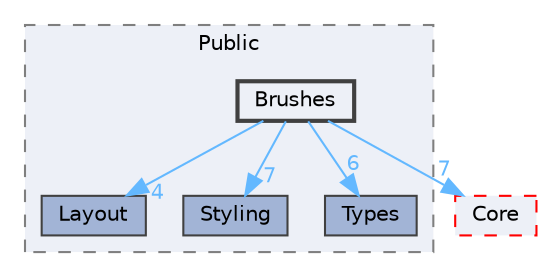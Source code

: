 digraph "Brushes"
{
 // INTERACTIVE_SVG=YES
 // LATEX_PDF_SIZE
  bgcolor="transparent";
  edge [fontname=Helvetica,fontsize=10,labelfontname=Helvetica,labelfontsize=10];
  node [fontname=Helvetica,fontsize=10,shape=box,height=0.2,width=0.4];
  compound=true
  subgraph clusterdir_14e7ebd69e9a4010803c73febb04adda {
    graph [ bgcolor="#edf0f7", pencolor="grey50", label="Public", fontname=Helvetica,fontsize=10 style="filled,dashed", URL="dir_14e7ebd69e9a4010803c73febb04adda.html",tooltip=""]
  dir_59de1ec1d766f3d531682fe99e593e3d [label="Layout", fillcolor="#a2b4d6", color="grey25", style="filled", URL="dir_59de1ec1d766f3d531682fe99e593e3d.html",tooltip=""];
  dir_6331a9421f1e8db8392ab349be8aa572 [label="Styling", fillcolor="#a2b4d6", color="grey25", style="filled", URL="dir_6331a9421f1e8db8392ab349be8aa572.html",tooltip=""];
  dir_794fc8708937e2950f05748bfb481b64 [label="Types", fillcolor="#a2b4d6", color="grey25", style="filled", URL="dir_794fc8708937e2950f05748bfb481b64.html",tooltip=""];
  dir_f80fc63d7891248ae199e08890204263 [label="Brushes", fillcolor="#edf0f7", color="grey25", style="filled,bold", URL="dir_f80fc63d7891248ae199e08890204263.html",tooltip=""];
  }
  dir_0e6cddcc9caa1238c7f3774224afaa45 [label="Core", fillcolor="#edf0f7", color="red", style="filled,dashed", URL="dir_0e6cddcc9caa1238c7f3774224afaa45.html",tooltip=""];
  dir_f80fc63d7891248ae199e08890204263->dir_0e6cddcc9caa1238c7f3774224afaa45 [headlabel="7", labeldistance=1.5 headhref="dir_000113_000266.html" href="dir_000113_000266.html" color="steelblue1" fontcolor="steelblue1"];
  dir_f80fc63d7891248ae199e08890204263->dir_59de1ec1d766f3d531682fe99e593e3d [headlabel="4", labeldistance=1.5 headhref="dir_000113_000561.html" href="dir_000113_000561.html" color="steelblue1" fontcolor="steelblue1"];
  dir_f80fc63d7891248ae199e08890204263->dir_6331a9421f1e8db8392ab349be8aa572 [headlabel="7", labeldistance=1.5 headhref="dir_000113_001145.html" href="dir_000113_001145.html" color="steelblue1" fontcolor="steelblue1"];
  dir_f80fc63d7891248ae199e08890204263->dir_794fc8708937e2950f05748bfb481b64 [headlabel="6", labeldistance=1.5 headhref="dir_000113_001219.html" href="dir_000113_001219.html" color="steelblue1" fontcolor="steelblue1"];
}
